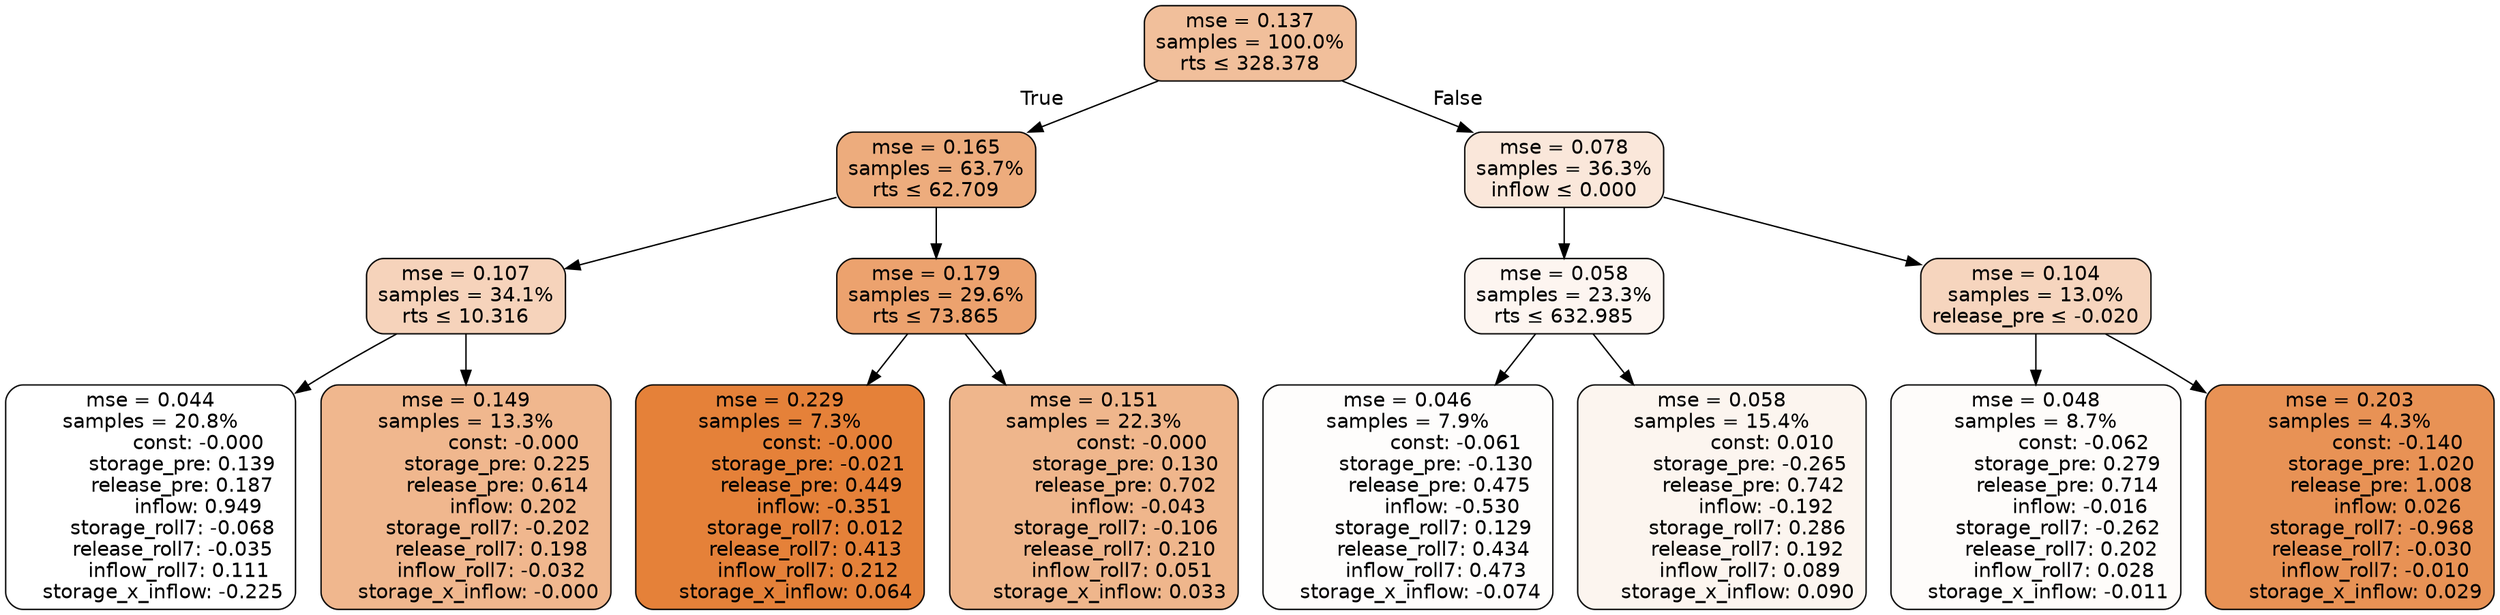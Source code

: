 digraph tree {
bgcolor="transparent"
node [shape=rectangle, style="filled, rounded", color="black", fontname=helvetica] ;
edge [fontname=helvetica] ;
	"0" [label="mse = 0.137
samples = 100.0%
rts &le; 328.378", fillcolor="#f1bf9b"]
	"1" [label="mse = 0.165
samples = 63.7%
rts &le; 62.709", fillcolor="#edac7d"]
	"2" [label="mse = 0.107
samples = 34.1%
rts &le; 10.316", fillcolor="#f6d3bb"]
	"3" [label="mse = 0.044
samples = 20.8%
               const: -0.000
          storage_pre: 0.139
          release_pre: 0.187
               inflow: 0.949
       storage_roll7: -0.068
       release_roll7: -0.035
         inflow_roll7: 0.111
    storage_x_inflow: -0.225", fillcolor="#ffffff"]
	"4" [label="mse = 0.149
samples = 13.3%
               const: -0.000
          storage_pre: 0.225
          release_pre: 0.614
               inflow: 0.202
       storage_roll7: -0.202
        release_roll7: 0.198
        inflow_roll7: -0.032
    storage_x_inflow: -0.000", fillcolor="#f0b78e"]
	"5" [label="mse = 0.179
samples = 29.6%
rts &le; 73.865", fillcolor="#eca26e"]
	"6" [label="mse = 0.229
samples = 7.3%
               const: -0.000
         storage_pre: -0.021
          release_pre: 0.449
              inflow: -0.351
        storage_roll7: 0.012
        release_roll7: 0.413
         inflow_roll7: 0.212
     storage_x_inflow: 0.064", fillcolor="#e58139"]
	"7" [label="mse = 0.151
samples = 22.3%
               const: -0.000
          storage_pre: 0.130
          release_pre: 0.702
              inflow: -0.043
       storage_roll7: -0.106
        release_roll7: 0.210
         inflow_roll7: 0.051
     storage_x_inflow: 0.033", fillcolor="#efb68c"]
	"8" [label="mse = 0.078
samples = 36.3%
inflow &le; 0.000", fillcolor="#fae7da"]
	"9" [label="mse = 0.058
samples = 23.3%
rts &le; 632.985", fillcolor="#fdf5f0"]
	"10" [label="mse = 0.046
samples = 7.9%
               const: -0.061
         storage_pre: -0.130
          release_pre: 0.475
              inflow: -0.530
        storage_roll7: 0.129
        release_roll7: 0.434
         inflow_roll7: 0.473
    storage_x_inflow: -0.074", fillcolor="#fefdfc"]
	"11" [label="mse = 0.058
samples = 15.4%
                const: 0.010
         storage_pre: -0.265
          release_pre: 0.742
              inflow: -0.192
        storage_roll7: 0.286
        release_roll7: 0.192
         inflow_roll7: 0.089
     storage_x_inflow: 0.090", fillcolor="#fcf5ef"]
	"12" [label="mse = 0.104
samples = 13.0%
release_pre &le; -0.020", fillcolor="#f6d5be"]
	"13" [label="mse = 0.048
samples = 8.7%
               const: -0.062
          storage_pre: 0.279
          release_pre: 0.714
              inflow: -0.016
       storage_roll7: -0.262
        release_roll7: 0.202
         inflow_roll7: 0.028
    storage_x_inflow: -0.011", fillcolor="#fefcfa"]
	"14" [label="mse = 0.203
samples = 4.3%
               const: -0.140
          storage_pre: 1.020
          release_pre: 1.008
               inflow: 0.026
       storage_roll7: -0.968
       release_roll7: -0.030
        inflow_roll7: -0.010
     storage_x_inflow: 0.029", fillcolor="#e89255"]

	"0" -> "1" [labeldistance=2.5, labelangle=45, headlabel="True"]
	"1" -> "2"
	"2" -> "3"
	"2" -> "4"
	"1" -> "5"
	"5" -> "6"
	"5" -> "7"
	"0" -> "8" [labeldistance=2.5, labelangle=-45, headlabel="False"]
	"8" -> "9"
	"9" -> "10"
	"9" -> "11"
	"8" -> "12"
	"12" -> "13"
	"12" -> "14"
}